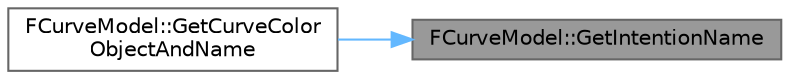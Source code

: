 digraph "FCurveModel::GetIntentionName"
{
 // INTERACTIVE_SVG=YES
 // LATEX_PDF_SIZE
  bgcolor="transparent";
  edge [fontname=Helvetica,fontsize=10,labelfontname=Helvetica,labelfontsize=10];
  node [fontname=Helvetica,fontsize=10,shape=box,height=0.2,width=0.4];
  rankdir="RL";
  Node1 [id="Node000001",label="FCurveModel::GetIntentionName",height=0.2,width=0.4,color="gray40", fillcolor="grey60", style="filled", fontcolor="black",tooltip="This is an internal name used to try to match different curves with each other."];
  Node1 -> Node2 [id="edge1_Node000001_Node000002",dir="back",color="steelblue1",style="solid",tooltip=" "];
  Node2 [id="Node000002",label="FCurveModel::GetCurveColor\lObjectAndName",height=0.2,width=0.4,color="grey40", fillcolor="white", style="filled",URL="$d1/dd0/classFCurveModel.html#a7be92b1217d03ff7f8c4b9b1de7680a4",tooltip="Get the Object and the name to be used to store the curve model color (see UCurveEditorSettings)."];
}
